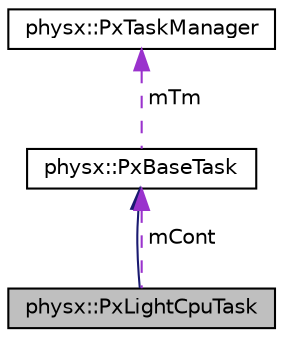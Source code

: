 digraph "physx::PxLightCpuTask"
{
  edge [fontname="Helvetica",fontsize="10",labelfontname="Helvetica",labelfontsize="10"];
  node [fontname="Helvetica",fontsize="10",shape=record];
  Node2 [label="physx::PxLightCpuTask",height=0.2,width=0.4,color="black", fillcolor="grey75", style="filled", fontcolor="black"];
  Node3 -> Node2 [dir="back",color="midnightblue",fontsize="10",style="solid",fontname="Helvetica"];
  Node3 [label="physx::PxBaseTask",height=0.2,width=0.4,color="black", fillcolor="white", style="filled",URL="$classphysx_1_1PxBaseTask.html",tooltip="Base class of all task types. "];
  Node4 -> Node3 [dir="back",color="darkorchid3",fontsize="10",style="dashed",label=" mTm" ,fontname="Helvetica"];
  Node4 [label="physx::PxTaskManager",height=0.2,width=0.4,color="black", fillcolor="white", style="filled",URL="$classphysx_1_1PxTaskManager.html",tooltip="The PxTaskManager interface. "];
  Node3 -> Node2 [dir="back",color="darkorchid3",fontsize="10",style="dashed",label=" mCont" ,fontname="Helvetica"];
}
